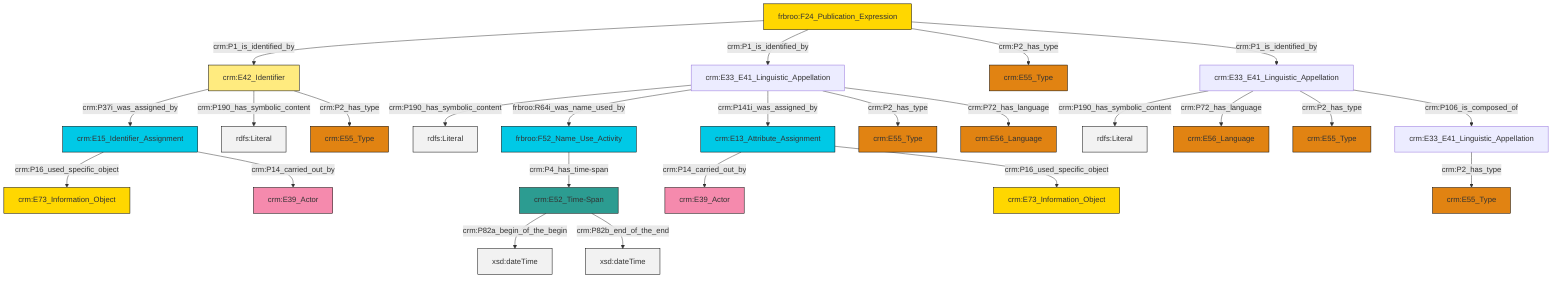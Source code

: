 graph TD
classDef Literal fill:#f2f2f2,stroke:#000000;
classDef CRM_Entity fill:#FFFFFF,stroke:#000000;
classDef Temporal_Entity fill:#00C9E6, stroke:#000000;
classDef Type fill:#E18312, stroke:#000000;
classDef Time-Span fill:#2C9C91, stroke:#000000;
classDef Appellation fill:#FFEB7F, stroke:#000000;
classDef Place fill:#008836, stroke:#000000;
classDef Persistent_Item fill:#B266B2, stroke:#000000;
classDef Conceptual_Object fill:#FFD700, stroke:#000000;
classDef Physical_Thing fill:#D2B48C, stroke:#000000;
classDef Actor fill:#f58aad, stroke:#000000;
classDef PC_Classes fill:#4ce600, stroke:#000000;
classDef Multi fill:#cccccc,stroke:#000000;

12["crm:E33_E41_Linguistic_Appellation"]:::Default -->|crm:P190_has_symbolic_content| 13[rdfs:Literal]:::Literal
12["crm:E33_E41_Linguistic_Appellation"]:::Default -->|frbroo:R64i_was_name_used_by| 2["frbroo:F52_Name_Use_Activity"]:::Temporal_Entity
14["crm:E52_Time-Span"]:::Time-Span -->|crm:P82a_begin_of_the_begin| 15[xsd:dateTime]:::Literal
2["frbroo:F52_Name_Use_Activity"]:::Temporal_Entity -->|crm:P4_has_time-span| 14["crm:E52_Time-Span"]:::Time-Span
12["crm:E33_E41_Linguistic_Appellation"]:::Default -->|crm:P141i_was_assigned_by| 18["crm:E13_Attribute_Assignment"]:::Temporal_Entity
27["crm:E42_Identifier"]:::Appellation -->|crm:P37i_was_assigned_by| 19["crm:E15_Identifier_Assignment"]:::Temporal_Entity
14["crm:E52_Time-Span"]:::Time-Span -->|crm:P82b_end_of_the_end| 29[xsd:dateTime]:::Literal
8["frbroo:F24_Publication_Expression"]:::Conceptual_Object -->|crm:P1_is_identified_by| 27["crm:E42_Identifier"]:::Appellation
25["crm:E33_E41_Linguistic_Appellation"]:::Default -->|crm:P190_has_symbolic_content| 32[rdfs:Literal]:::Literal
25["crm:E33_E41_Linguistic_Appellation"]:::Default -->|crm:P72_has_language| 10["crm:E56_Language"]:::Type
8["frbroo:F24_Publication_Expression"]:::Conceptual_Object -->|crm:P1_is_identified_by| 12["crm:E33_E41_Linguistic_Appellation"]:::Default
8["frbroo:F24_Publication_Expression"]:::Conceptual_Object -->|crm:P2_has_type| 23["crm:E55_Type"]:::Type
16["crm:E33_E41_Linguistic_Appellation"]:::Default -->|crm:P2_has_type| 30["crm:E55_Type"]:::Type
18["crm:E13_Attribute_Assignment"]:::Temporal_Entity -->|crm:P14_carried_out_by| 41["crm:E39_Actor"]:::Actor
18["crm:E13_Attribute_Assignment"]:::Temporal_Entity -->|crm:P16_used_specific_object| 35["crm:E73_Information_Object"]:::Conceptual_Object
19["crm:E15_Identifier_Assignment"]:::Temporal_Entity -->|crm:P16_used_specific_object| 39["crm:E73_Information_Object"]:::Conceptual_Object
27["crm:E42_Identifier"]:::Appellation -->|crm:P190_has_symbolic_content| 42[rdfs:Literal]:::Literal
12["crm:E33_E41_Linguistic_Appellation"]:::Default -->|crm:P2_has_type| 6["crm:E55_Type"]:::Type
27["crm:E42_Identifier"]:::Appellation -->|crm:P2_has_type| 43["crm:E55_Type"]:::Type
12["crm:E33_E41_Linguistic_Appellation"]:::Default -->|crm:P72_has_language| 37["crm:E56_Language"]:::Type
25["crm:E33_E41_Linguistic_Appellation"]:::Default -->|crm:P2_has_type| 4["crm:E55_Type"]:::Type
19["crm:E15_Identifier_Assignment"]:::Temporal_Entity -->|crm:P14_carried_out_by| 0["crm:E39_Actor"]:::Actor
25["crm:E33_E41_Linguistic_Appellation"]:::Default -->|crm:P106_is_composed_of| 16["crm:E33_E41_Linguistic_Appellation"]:::Default
8["frbroo:F24_Publication_Expression"]:::Conceptual_Object -->|crm:P1_is_identified_by| 25["crm:E33_E41_Linguistic_Appellation"]:::Default